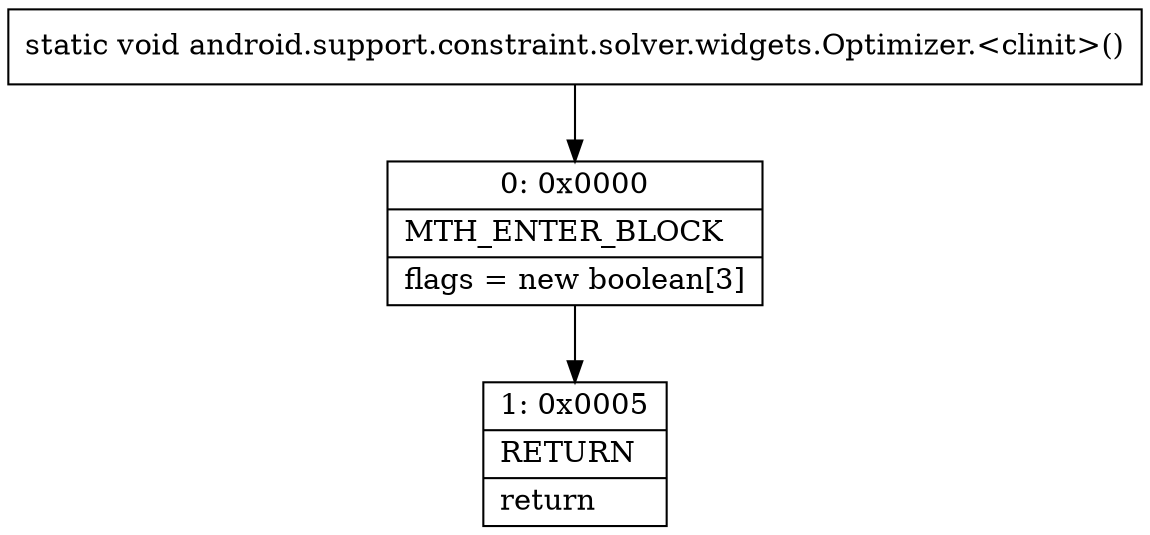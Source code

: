 digraph "CFG forandroid.support.constraint.solver.widgets.Optimizer.\<clinit\>()V" {
Node_0 [shape=record,label="{0\:\ 0x0000|MTH_ENTER_BLOCK\l|flags = new boolean[3]\l}"];
Node_1 [shape=record,label="{1\:\ 0x0005|RETURN\l|return\l}"];
MethodNode[shape=record,label="{static void android.support.constraint.solver.widgets.Optimizer.\<clinit\>() }"];
MethodNode -> Node_0;
Node_0 -> Node_1;
}

